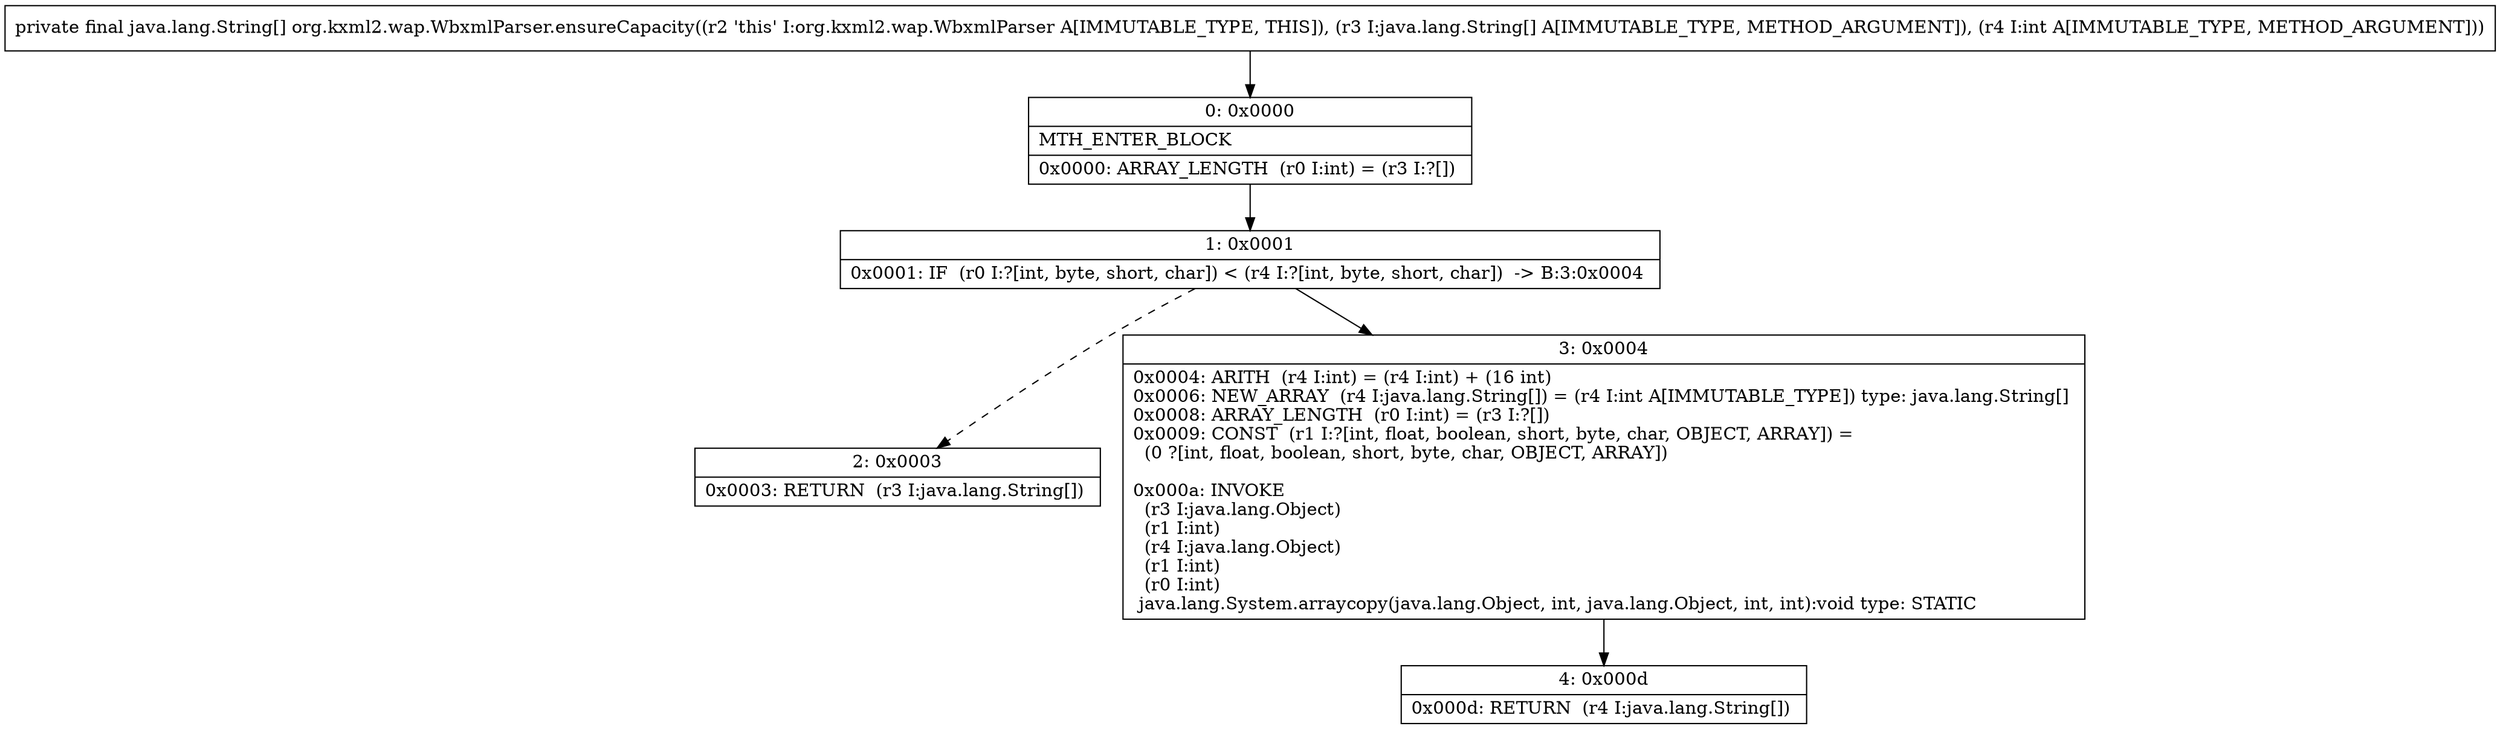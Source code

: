 digraph "CFG fororg.kxml2.wap.WbxmlParser.ensureCapacity([Ljava\/lang\/String;I)[Ljava\/lang\/String;" {
Node_0 [shape=record,label="{0\:\ 0x0000|MTH_ENTER_BLOCK\l|0x0000: ARRAY_LENGTH  (r0 I:int) = (r3 I:?[]) \l}"];
Node_1 [shape=record,label="{1\:\ 0x0001|0x0001: IF  (r0 I:?[int, byte, short, char]) \< (r4 I:?[int, byte, short, char])  \-\> B:3:0x0004 \l}"];
Node_2 [shape=record,label="{2\:\ 0x0003|0x0003: RETURN  (r3 I:java.lang.String[]) \l}"];
Node_3 [shape=record,label="{3\:\ 0x0004|0x0004: ARITH  (r4 I:int) = (r4 I:int) + (16 int) \l0x0006: NEW_ARRAY  (r4 I:java.lang.String[]) = (r4 I:int A[IMMUTABLE_TYPE]) type: java.lang.String[] \l0x0008: ARRAY_LENGTH  (r0 I:int) = (r3 I:?[]) \l0x0009: CONST  (r1 I:?[int, float, boolean, short, byte, char, OBJECT, ARRAY]) = \l  (0 ?[int, float, boolean, short, byte, char, OBJECT, ARRAY])\l \l0x000a: INVOKE  \l  (r3 I:java.lang.Object)\l  (r1 I:int)\l  (r4 I:java.lang.Object)\l  (r1 I:int)\l  (r0 I:int)\l java.lang.System.arraycopy(java.lang.Object, int, java.lang.Object, int, int):void type: STATIC \l}"];
Node_4 [shape=record,label="{4\:\ 0x000d|0x000d: RETURN  (r4 I:java.lang.String[]) \l}"];
MethodNode[shape=record,label="{private final java.lang.String[] org.kxml2.wap.WbxmlParser.ensureCapacity((r2 'this' I:org.kxml2.wap.WbxmlParser A[IMMUTABLE_TYPE, THIS]), (r3 I:java.lang.String[] A[IMMUTABLE_TYPE, METHOD_ARGUMENT]), (r4 I:int A[IMMUTABLE_TYPE, METHOD_ARGUMENT])) }"];
MethodNode -> Node_0;
Node_0 -> Node_1;
Node_1 -> Node_2[style=dashed];
Node_1 -> Node_3;
Node_3 -> Node_4;
}

